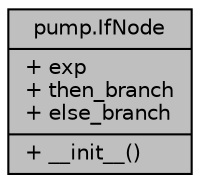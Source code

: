 digraph "pump.IfNode"
{
  edge [fontname="Helvetica",fontsize="10",labelfontname="Helvetica",labelfontsize="10"];
  node [fontname="Helvetica",fontsize="10",shape=record];
  Node1 [label="{pump.IfNode\n|+ exp\l+ then_branch\l+ else_branch\l|+ __init__()\l}",height=0.2,width=0.4,color="black", fillcolor="grey75", style="filled", fontcolor="black"];
}
